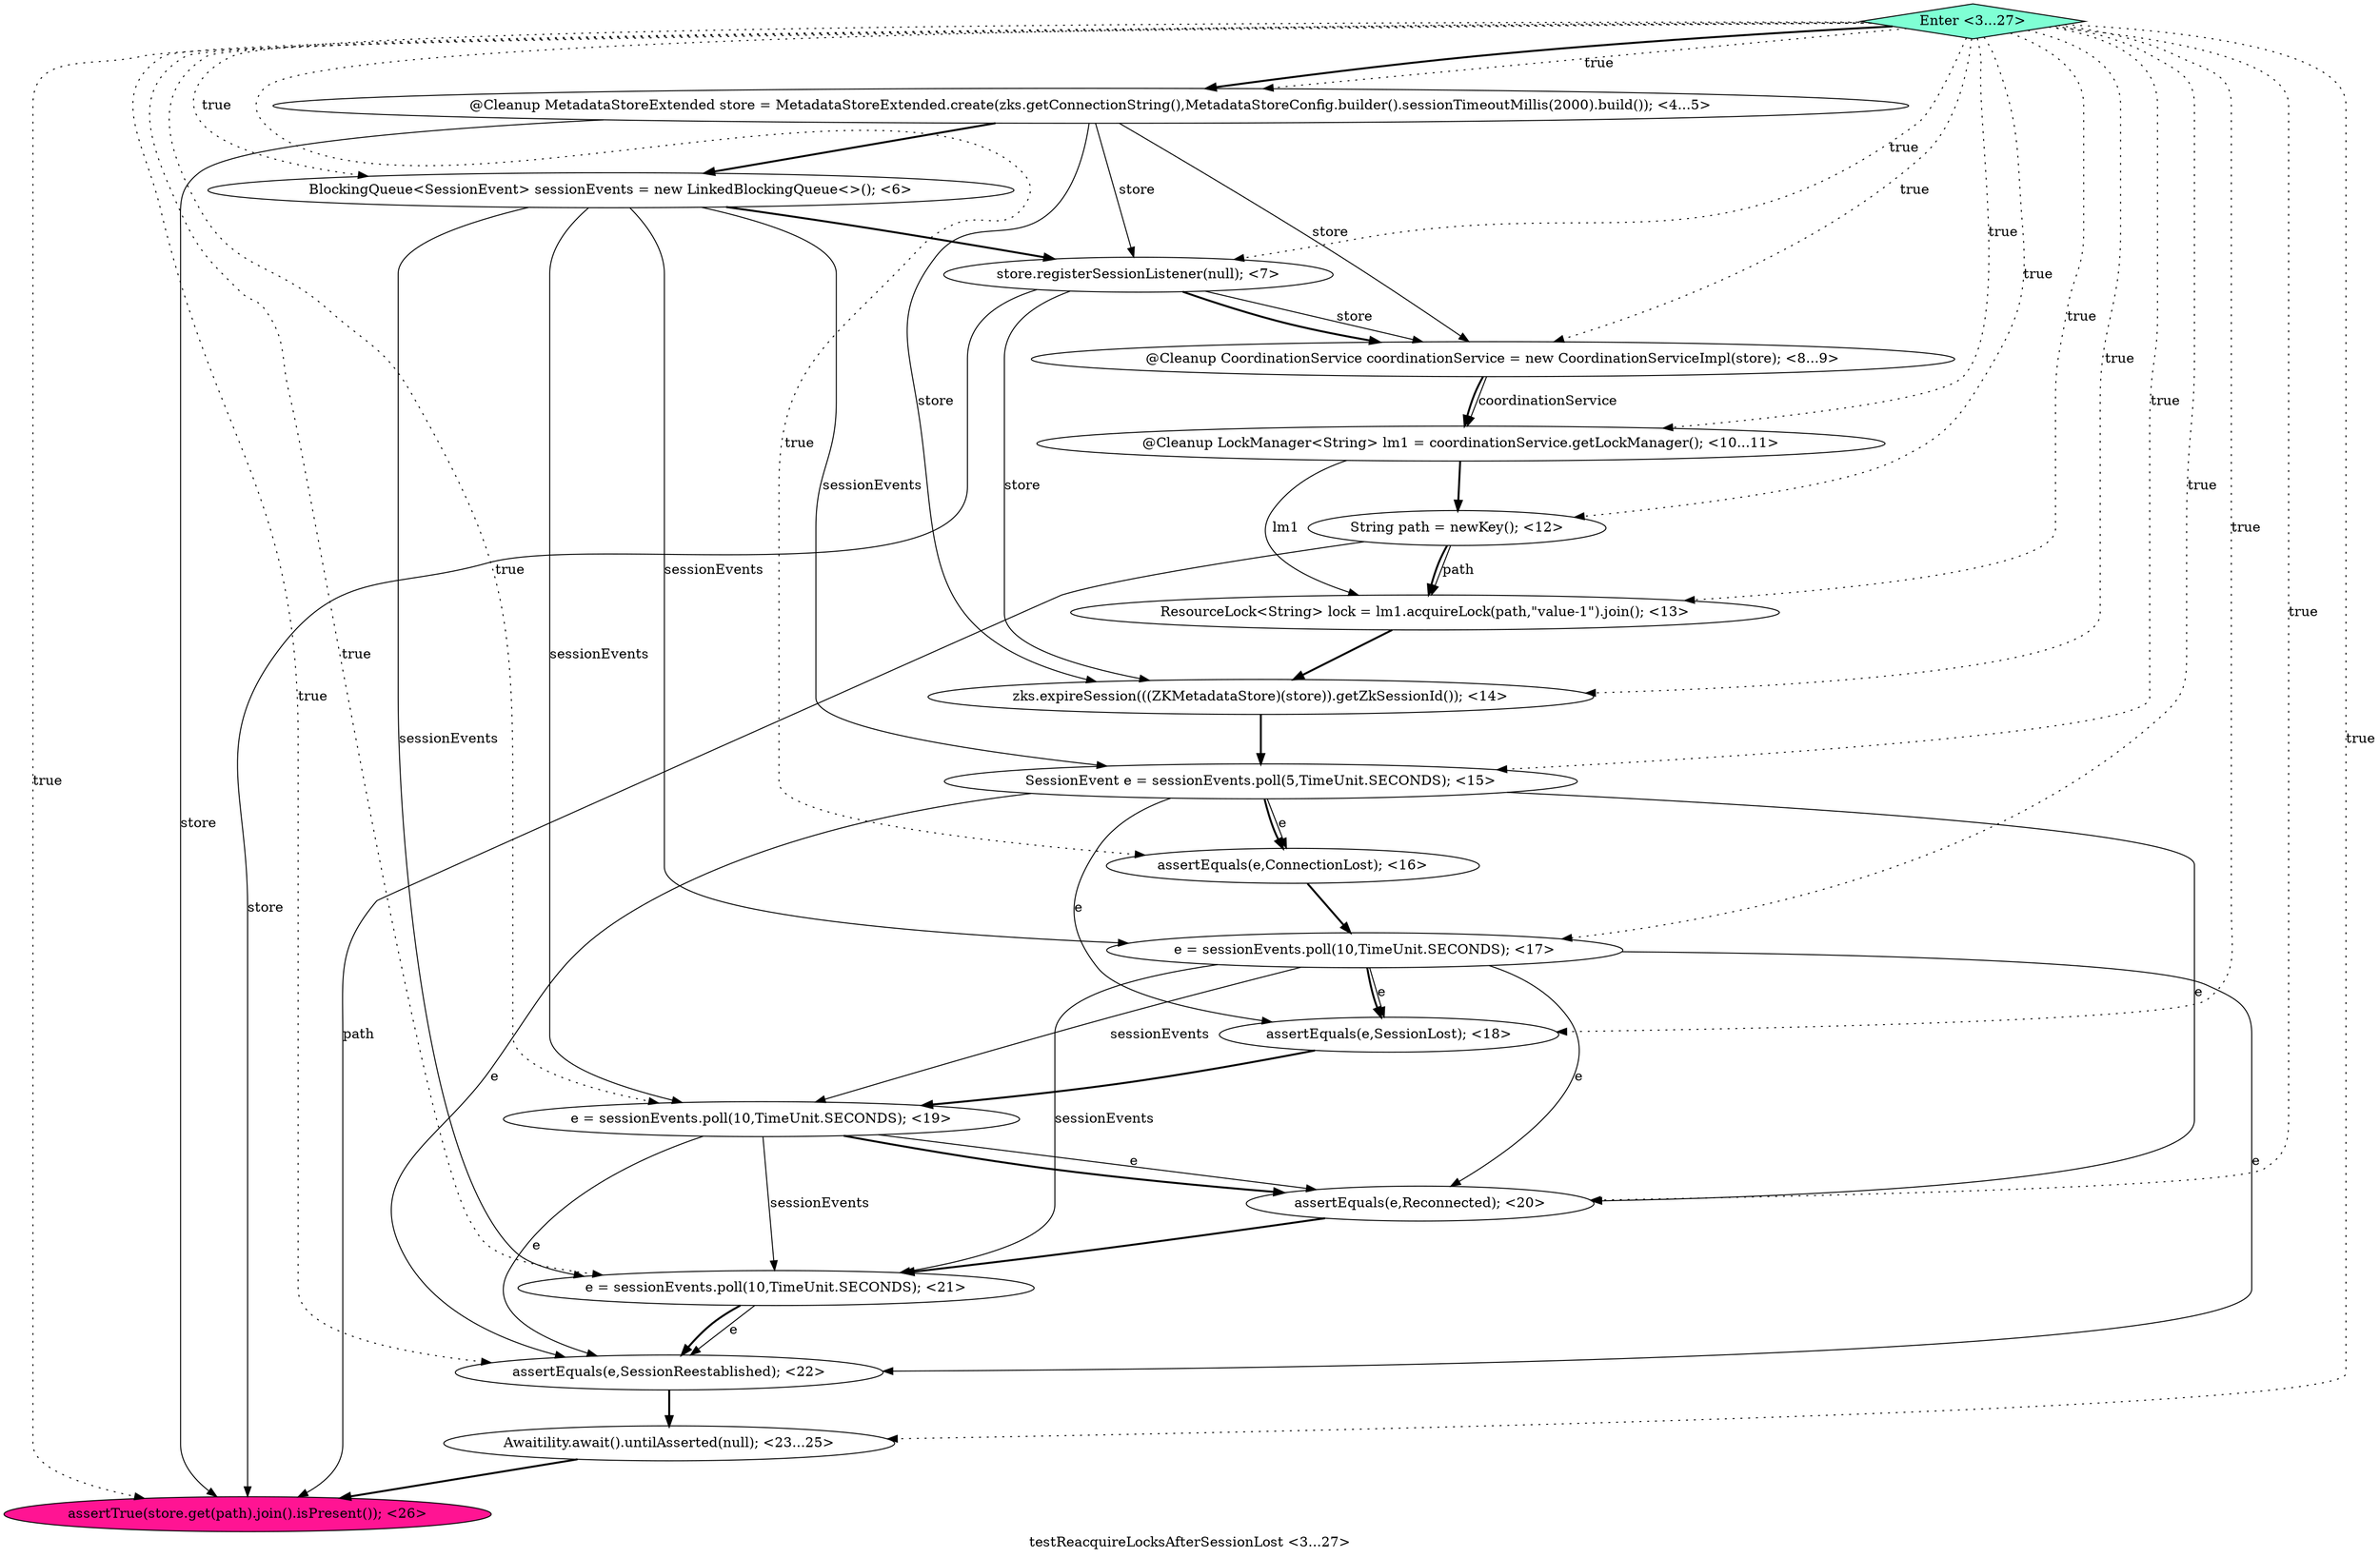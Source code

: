 digraph PDG {
label = "testReacquireLocksAfterSessionLost <3...27>";
0.9 [style = filled, label = "assertEquals(e,ConnectionLost); <16>", fillcolor = white, shape = ellipse];
0.17 [style = filled, label = "assertTrue(store.get(path).join().isPresent()); <26>", fillcolor = deeppink, shape = ellipse];
0.18 [style = filled, label = "Enter <3...27>", fillcolor = aquamarine, shape = diamond];
0.1 [style = filled, label = "BlockingQueue<SessionEvent> sessionEvents = new LinkedBlockingQueue<>(); <6>", fillcolor = white, shape = ellipse];
0.5 [style = filled, label = "String path = newKey(); <12>", fillcolor = white, shape = ellipse];
0.13 [style = filled, label = "assertEquals(e,Reconnected); <20>", fillcolor = white, shape = ellipse];
0.16 [style = filled, label = "Awaitility.await().untilAsserted(null); <23...25>", fillcolor = white, shape = ellipse];
0.7 [style = filled, label = "zks.expireSession(((ZKMetadataStore)(store)).getZkSessionId()); <14>", fillcolor = white, shape = ellipse];
0.6 [style = filled, label = "ResourceLock<String> lock = lm1.acquireLock(path,\"value-1\").join(); <13>", fillcolor = white, shape = ellipse];
0.12 [style = filled, label = "e = sessionEvents.poll(10,TimeUnit.SECONDS); <19>", fillcolor = white, shape = ellipse];
0.15 [style = filled, label = "assertEquals(e,SessionReestablished); <22>", fillcolor = white, shape = ellipse];
0.3 [style = filled, label = "@Cleanup CoordinationService coordinationService = new CoordinationServiceImpl(store); <8...9>", fillcolor = white, shape = ellipse];
0.14 [style = filled, label = "e = sessionEvents.poll(10,TimeUnit.SECONDS); <21>", fillcolor = white, shape = ellipse];
0.11 [style = filled, label = "assertEquals(e,SessionLost); <18>", fillcolor = white, shape = ellipse];
0.8 [style = filled, label = "SessionEvent e = sessionEvents.poll(5,TimeUnit.SECONDS); <15>", fillcolor = white, shape = ellipse];
0.0 [style = filled, label = "@Cleanup MetadataStoreExtended store = MetadataStoreExtended.create(zks.getConnectionString(),MetadataStoreConfig.builder().sessionTimeoutMillis(2000).build()); <4...5>", fillcolor = white, shape = ellipse];
0.10 [style = filled, label = "e = sessionEvents.poll(10,TimeUnit.SECONDS); <17>", fillcolor = white, shape = ellipse];
0.2 [style = filled, label = "store.registerSessionListener(null); <7>", fillcolor = white, shape = ellipse];
0.4 [style = filled, label = "@Cleanup LockManager<String> lm1 = coordinationService.getLockManager(); <10...11>", fillcolor = white, shape = ellipse];
0.0 -> 0.1 [style = bold, label=""];
0.0 -> 0.2 [style = solid, label="store"];
0.0 -> 0.3 [style = solid, label="store"];
0.0 -> 0.7 [style = solid, label="store"];
0.0 -> 0.17 [style = solid, label="store"];
0.1 -> 0.2 [style = bold, label=""];
0.1 -> 0.8 [style = solid, label="sessionEvents"];
0.1 -> 0.10 [style = solid, label="sessionEvents"];
0.1 -> 0.12 [style = solid, label="sessionEvents"];
0.1 -> 0.14 [style = solid, label="sessionEvents"];
0.2 -> 0.3 [style = solid, label="store"];
0.2 -> 0.3 [style = bold, label=""];
0.2 -> 0.7 [style = solid, label="store"];
0.2 -> 0.17 [style = solid, label="store"];
0.3 -> 0.4 [style = solid, label="coordinationService"];
0.3 -> 0.4 [style = bold, label=""];
0.4 -> 0.5 [style = bold, label=""];
0.4 -> 0.6 [style = solid, label="lm1"];
0.5 -> 0.6 [style = solid, label="path"];
0.5 -> 0.6 [style = bold, label=""];
0.5 -> 0.17 [style = solid, label="path"];
0.6 -> 0.7 [style = bold, label=""];
0.7 -> 0.8 [style = bold, label=""];
0.8 -> 0.9 [style = solid, label="e"];
0.8 -> 0.9 [style = bold, label=""];
0.8 -> 0.11 [style = solid, label="e"];
0.8 -> 0.13 [style = solid, label="e"];
0.8 -> 0.15 [style = solid, label="e"];
0.9 -> 0.10 [style = bold, label=""];
0.10 -> 0.11 [style = solid, label="e"];
0.10 -> 0.11 [style = bold, label=""];
0.10 -> 0.12 [style = solid, label="sessionEvents"];
0.10 -> 0.13 [style = solid, label="e"];
0.10 -> 0.14 [style = solid, label="sessionEvents"];
0.10 -> 0.15 [style = solid, label="e"];
0.11 -> 0.12 [style = bold, label=""];
0.12 -> 0.13 [style = solid, label="e"];
0.12 -> 0.13 [style = bold, label=""];
0.12 -> 0.14 [style = solid, label="sessionEvents"];
0.12 -> 0.15 [style = solid, label="e"];
0.13 -> 0.14 [style = bold, label=""];
0.14 -> 0.15 [style = solid, label="e"];
0.14 -> 0.15 [style = bold, label=""];
0.15 -> 0.16 [style = bold, label=""];
0.16 -> 0.17 [style = bold, label=""];
0.18 -> 0.0 [style = dotted, label="true"];
0.18 -> 0.0 [style = bold, label=""];
0.18 -> 0.1 [style = dotted, label="true"];
0.18 -> 0.2 [style = dotted, label="true"];
0.18 -> 0.3 [style = dotted, label="true"];
0.18 -> 0.4 [style = dotted, label="true"];
0.18 -> 0.5 [style = dotted, label="true"];
0.18 -> 0.6 [style = dotted, label="true"];
0.18 -> 0.7 [style = dotted, label="true"];
0.18 -> 0.8 [style = dotted, label="true"];
0.18 -> 0.9 [style = dotted, label="true"];
0.18 -> 0.10 [style = dotted, label="true"];
0.18 -> 0.11 [style = dotted, label="true"];
0.18 -> 0.12 [style = dotted, label="true"];
0.18 -> 0.13 [style = dotted, label="true"];
0.18 -> 0.14 [style = dotted, label="true"];
0.18 -> 0.15 [style = dotted, label="true"];
0.18 -> 0.16 [style = dotted, label="true"];
0.18 -> 0.17 [style = dotted, label="true"];
}
